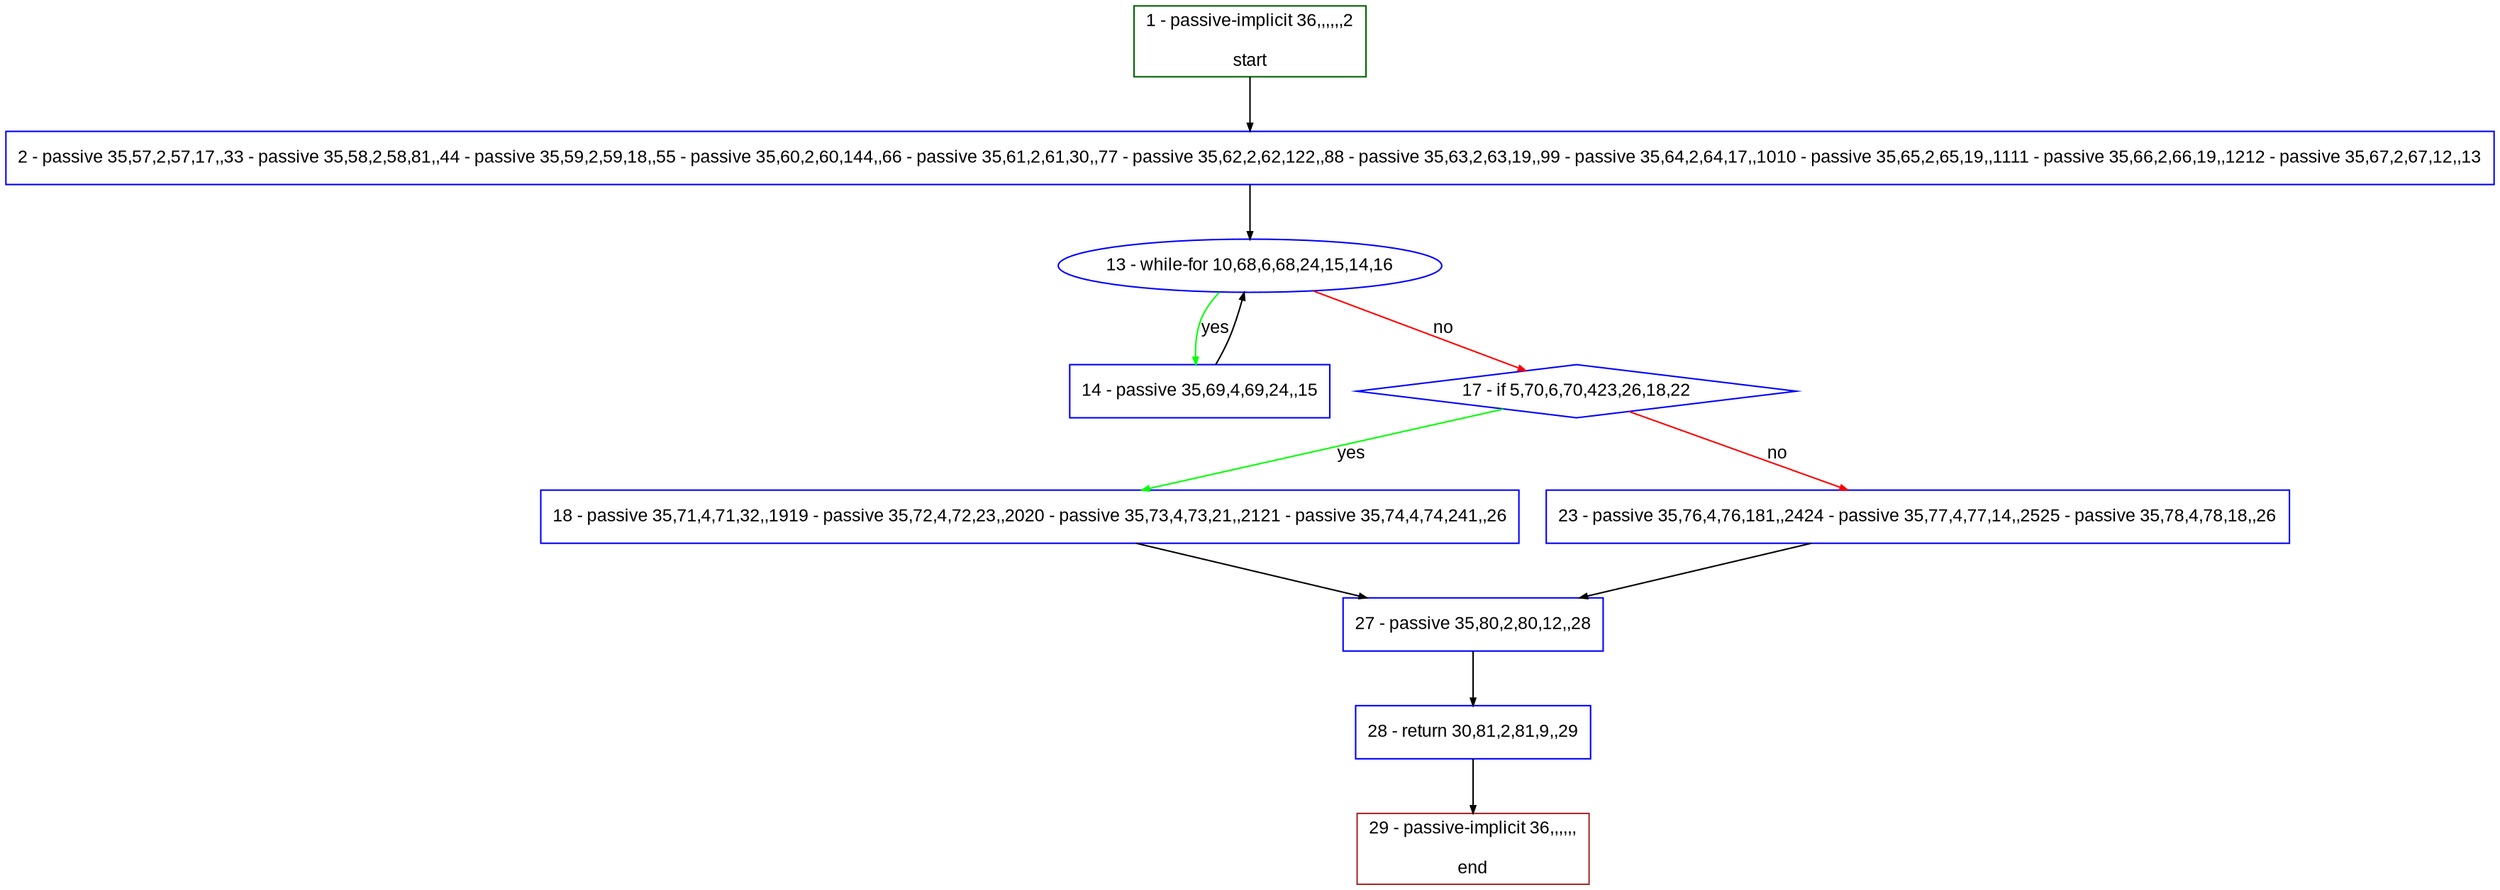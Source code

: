 digraph "" {
  graph [pack="true", label="", fontsize="12", packmode="clust", fontname="Arial", fillcolor="#FFFFCC", bgcolor="white", style="rounded,filled", compound="true"];
  node [node_initialized="no", label="", color="grey", fontsize="12", fillcolor="white", fontname="Arial", style="filled", shape="rectangle", compound="true", fixedsize="false"];
  edge [fontcolor="black", arrowhead="normal", arrowtail="none", arrowsize="0.5", ltail="", label="", color="black", fontsize="12", lhead="", fontname="Arial", dir="forward", compound="true"];
  __N1 [label="2 - passive 35,57,2,57,17,,33 - passive 35,58,2,58,81,,44 - passive 35,59,2,59,18,,55 - passive 35,60,2,60,144,,66 - passive 35,61,2,61,30,,77 - passive 35,62,2,62,122,,88 - passive 35,63,2,63,19,,99 - passive 35,64,2,64,17,,1010 - passive 35,65,2,65,19,,1111 - passive 35,66,2,66,19,,1212 - passive 35,67,2,67,12,,13", color="#0000ff", fillcolor="#ffffff", style="filled", shape="box"];
  __N2 [label="1 - passive-implicit 36,,,,,,2\n\nstart", color="#006400", fillcolor="#ffffff", style="filled", shape="box"];
  __N3 [label="13 - while-for 10,68,6,68,24,15,14,16", color="#0000ff", fillcolor="#ffffff", style="filled", shape="oval"];
  __N4 [label="14 - passive 35,69,4,69,24,,15", color="#0000ff", fillcolor="#ffffff", style="filled", shape="box"];
  __N5 [label="17 - if 5,70,6,70,423,26,18,22", color="#0000ff", fillcolor="#ffffff", style="filled", shape="diamond"];
  __N6 [label="18 - passive 35,71,4,71,32,,1919 - passive 35,72,4,72,23,,2020 - passive 35,73,4,73,21,,2121 - passive 35,74,4,74,241,,26", color="#0000ff", fillcolor="#ffffff", style="filled", shape="box"];
  __N7 [label="23 - passive 35,76,4,76,181,,2424 - passive 35,77,4,77,14,,2525 - passive 35,78,4,78,18,,26", color="#0000ff", fillcolor="#ffffff", style="filled", shape="box"];
  __N8 [label="27 - passive 35,80,2,80,12,,28", color="#0000ff", fillcolor="#ffffff", style="filled", shape="box"];
  __N9 [label="28 - return 30,81,2,81,9,,29", color="#0000ff", fillcolor="#ffffff", style="filled", shape="box"];
  __N10 [label="29 - passive-implicit 36,,,,,,\n\nend", color="#a52a2a", fillcolor="#ffffff", style="filled", shape="box"];
  __N2 -> __N1 [arrowhead="normal", arrowtail="none", color="#000000", label="", dir="forward"];
  __N1 -> __N3 [arrowhead="normal", arrowtail="none", color="#000000", label="", dir="forward"];
  __N3 -> __N4 [arrowhead="normal", arrowtail="none", color="#00ff00", label="yes", dir="forward"];
  __N4 -> __N3 [arrowhead="normal", arrowtail="none", color="#000000", label="", dir="forward"];
  __N3 -> __N5 [arrowhead="normal", arrowtail="none", color="#ff0000", label="no", dir="forward"];
  __N5 -> __N6 [arrowhead="normal", arrowtail="none", color="#00ff00", label="yes", dir="forward"];
  __N5 -> __N7 [arrowhead="normal", arrowtail="none", color="#ff0000", label="no", dir="forward"];
  __N6 -> __N8 [arrowhead="normal", arrowtail="none", color="#000000", label="", dir="forward"];
  __N7 -> __N8 [arrowhead="normal", arrowtail="none", color="#000000", label="", dir="forward"];
  __N8 -> __N9 [arrowhead="normal", arrowtail="none", color="#000000", label="", dir="forward"];
  __N9 -> __N10 [arrowhead="normal", arrowtail="none", color="#000000", label="", dir="forward"];
}
